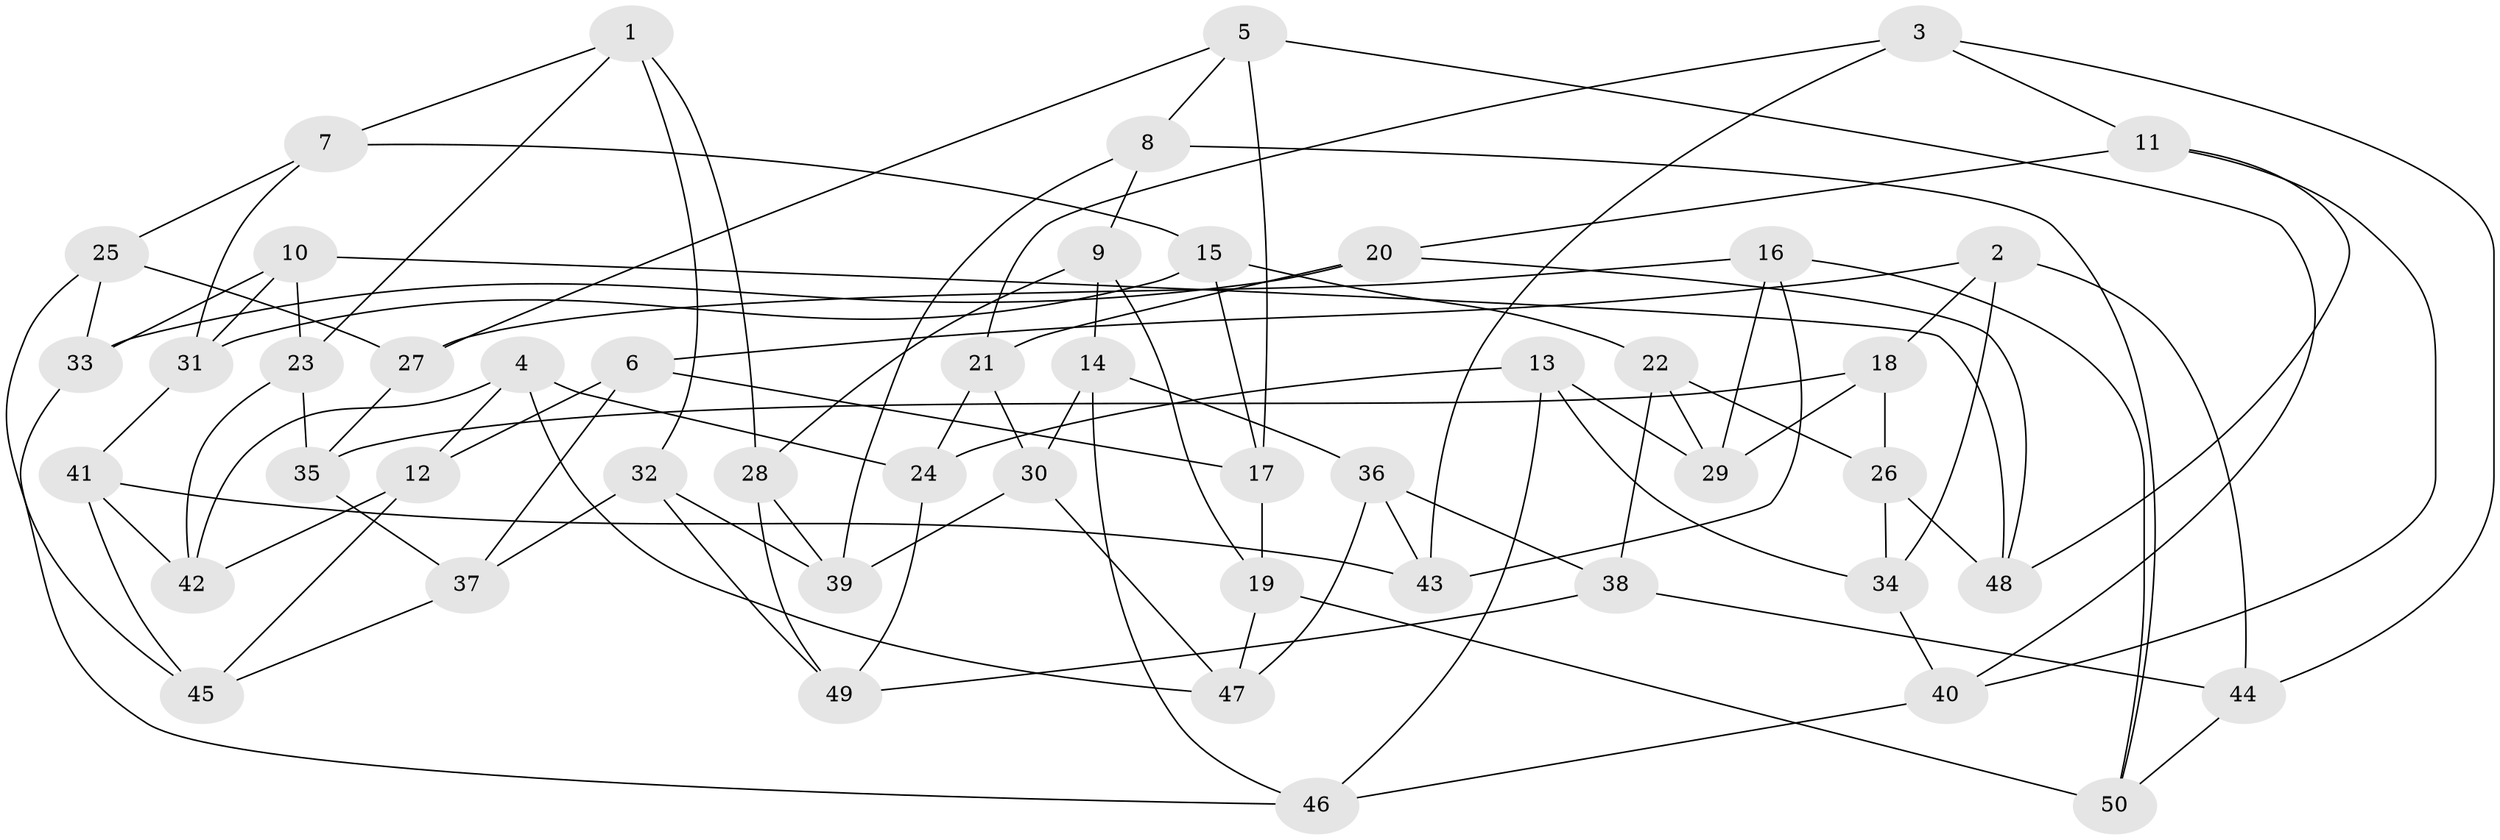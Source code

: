 // coarse degree distribution, {6: 0.6296296296296297, 5: 0.18518518518518517, 3: 0.037037037037037035, 4: 0.14814814814814814}
// Generated by graph-tools (version 1.1) at 2025/24/03/03/25 07:24:28]
// undirected, 50 vertices, 100 edges
graph export_dot {
graph [start="1"]
  node [color=gray90,style=filled];
  1;
  2;
  3;
  4;
  5;
  6;
  7;
  8;
  9;
  10;
  11;
  12;
  13;
  14;
  15;
  16;
  17;
  18;
  19;
  20;
  21;
  22;
  23;
  24;
  25;
  26;
  27;
  28;
  29;
  30;
  31;
  32;
  33;
  34;
  35;
  36;
  37;
  38;
  39;
  40;
  41;
  42;
  43;
  44;
  45;
  46;
  47;
  48;
  49;
  50;
  1 -- 28;
  1 -- 32;
  1 -- 7;
  1 -- 23;
  2 -- 44;
  2 -- 18;
  2 -- 6;
  2 -- 34;
  3 -- 11;
  3 -- 44;
  3 -- 21;
  3 -- 43;
  4 -- 12;
  4 -- 42;
  4 -- 24;
  4 -- 47;
  5 -- 40;
  5 -- 17;
  5 -- 27;
  5 -- 8;
  6 -- 17;
  6 -- 37;
  6 -- 12;
  7 -- 15;
  7 -- 25;
  7 -- 31;
  8 -- 39;
  8 -- 50;
  8 -- 9;
  9 -- 19;
  9 -- 14;
  9 -- 28;
  10 -- 31;
  10 -- 33;
  10 -- 23;
  10 -- 48;
  11 -- 20;
  11 -- 48;
  11 -- 40;
  12 -- 42;
  12 -- 45;
  13 -- 46;
  13 -- 29;
  13 -- 24;
  13 -- 34;
  14 -- 46;
  14 -- 36;
  14 -- 30;
  15 -- 31;
  15 -- 17;
  15 -- 22;
  16 -- 27;
  16 -- 29;
  16 -- 50;
  16 -- 43;
  17 -- 19;
  18 -- 35;
  18 -- 29;
  18 -- 26;
  19 -- 50;
  19 -- 47;
  20 -- 21;
  20 -- 33;
  20 -- 48;
  21 -- 30;
  21 -- 24;
  22 -- 26;
  22 -- 29;
  22 -- 38;
  23 -- 35;
  23 -- 42;
  24 -- 49;
  25 -- 45;
  25 -- 27;
  25 -- 33;
  26 -- 48;
  26 -- 34;
  27 -- 35;
  28 -- 39;
  28 -- 49;
  30 -- 39;
  30 -- 47;
  31 -- 41;
  32 -- 37;
  32 -- 49;
  32 -- 39;
  33 -- 46;
  34 -- 40;
  35 -- 37;
  36 -- 47;
  36 -- 43;
  36 -- 38;
  37 -- 45;
  38 -- 49;
  38 -- 44;
  40 -- 46;
  41 -- 43;
  41 -- 42;
  41 -- 45;
  44 -- 50;
}
